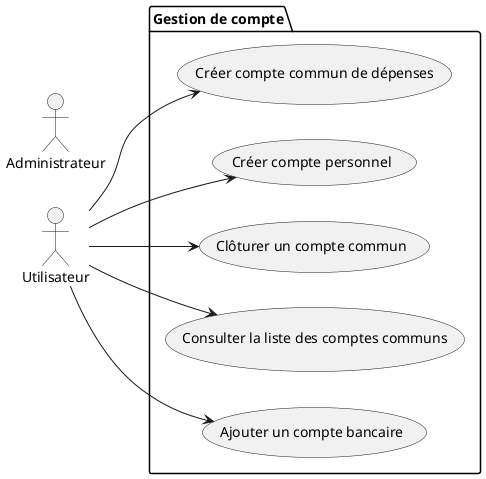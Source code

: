 @startuml Cas utilisation - Gestion de compte
left to right direction

actor "Utilisateur" as User

actor "Administrateur" as Admin

package "Gestion de compte"{
	usecase "Créer compte commun de dépenses" as cccd
	usecase "Créer compte personnel" as ccp
	usecase "Clôturer un compte commun" as ccc
	usecase "Consulter la liste des comptes communs" as clcc
	usecase "Ajouter un compte bancaire" as acb

}

User --> cccd
User --> ccp
User --> ccc
User --> clcc
User --> acb

@enduml